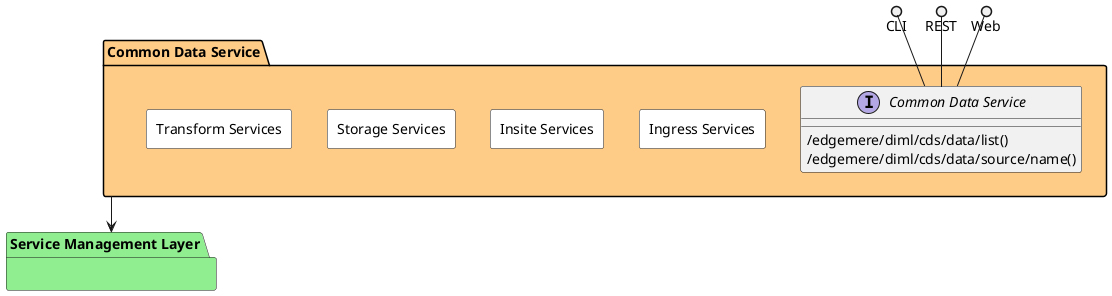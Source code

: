 @startuml


package "Service Management Layer" #lightgreen {

}


package "Common Data Service" #ffcc88 {

    interface "Common Data Service" as i {
            /edgemere/diml/cds/data/list()
            /edgemere/diml/cds/data/source/name()
    
    }
}

CLI ()-- i
REST ()-- i
Web ()-- i

package "Common Data Service" #ffcc88 {


rectangle "Ingress Services" #white {
}

rectangle "Insite Services" #white {
}

rectangle "Storage Services" #white {
}

rectangle "Transform Services" #white {
}

}


    "Common Data Service" --> "Service Management Layer"


@enduml
